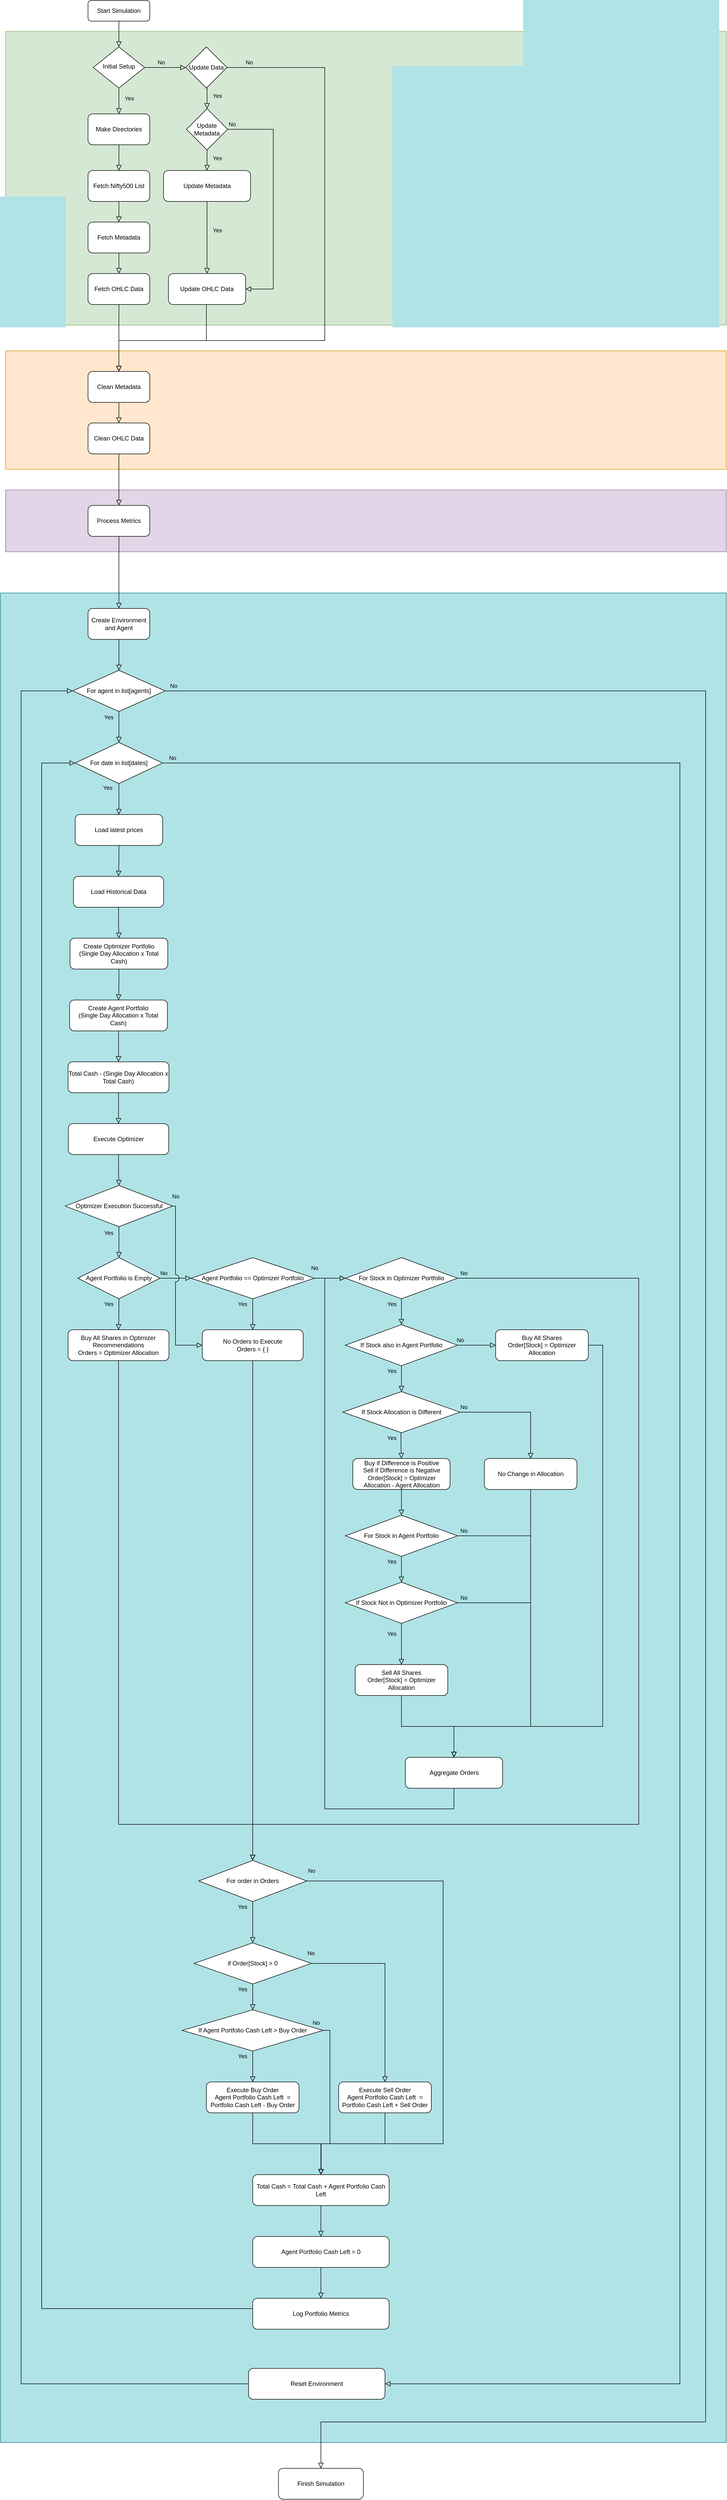 <mxfile version="14.6.10" type="device"><diagram id="C5RBs43oDa-KdzZeNtuy" name="Page-1"><mxGraphModel dx="2946" dy="1451" grid="1" gridSize="10" guides="1" tooltips="1" connect="1" arrows="1" fold="1" page="1" pageScale="1" pageWidth="827" pageHeight="1169" math="0" shadow="0"><root><mxCell id="WIyWlLk6GJQsqaUBKTNV-0"/><mxCell id="WIyWlLk6GJQsqaUBKTNV-1" parent="WIyWlLk6GJQsqaUBKTNV-0"/><mxCell id="Y4xxU5SPh7f_JjD2i5nx-82" value="" style="rounded=0;whiteSpace=wrap;html=1;verticalAlign=middle;fillColor=#b0e3e6;strokeColor=#0e8088;" vertex="1" parent="WIyWlLk6GJQsqaUBKTNV-1"><mxGeometry x="110" y="1200" width="1410" height="3590" as="geometry"/></mxCell><mxCell id="yFfGVaCno5Boz1WtbYKk-38" value="" style="rounded=0;whiteSpace=wrap;html=1;verticalAlign=middle;fillColor=#e1d5e7;strokeColor=#9673a6;" parent="WIyWlLk6GJQsqaUBKTNV-1" vertex="1"><mxGeometry x="120" y="1000" width="1400" height="120" as="geometry"/></mxCell><mxCell id="yFfGVaCno5Boz1WtbYKk-36" value="" style="rounded=0;whiteSpace=wrap;html=1;verticalAlign=middle;fillColor=#ffe6cc;strokeColor=#d79b00;" parent="WIyWlLk6GJQsqaUBKTNV-1" vertex="1"><mxGeometry x="120" y="730" width="1400" height="230" as="geometry"/></mxCell><mxCell id="yFfGVaCno5Boz1WtbYKk-29" value="" style="rounded=0;whiteSpace=wrap;html=1;verticalAlign=middle;fillColor=#d5e8d4;strokeColor=#82b366;" parent="WIyWlLk6GJQsqaUBKTNV-1" vertex="1"><mxGeometry x="120" y="110" width="1400" height="570" as="geometry"/></mxCell><mxCell id="WIyWlLk6GJQsqaUBKTNV-2" value="" style="rounded=0;html=1;jettySize=auto;orthogonalLoop=1;fontSize=11;endArrow=block;endFill=0;endSize=8;strokeWidth=1;shadow=0;labelBackgroundColor=none;edgeStyle=orthogonalEdgeStyle;" parent="WIyWlLk6GJQsqaUBKTNV-1" source="WIyWlLk6GJQsqaUBKTNV-3" target="WIyWlLk6GJQsqaUBKTNV-6" edge="1"><mxGeometry relative="1" as="geometry"/></mxCell><mxCell id="WIyWlLk6GJQsqaUBKTNV-3" value="Start Simulation" style="rounded=1;whiteSpace=wrap;html=1;fontSize=12;glass=0;strokeWidth=1;shadow=0;" parent="WIyWlLk6GJQsqaUBKTNV-1" vertex="1"><mxGeometry x="280" y="50" width="120" height="40" as="geometry"/></mxCell><mxCell id="WIyWlLk6GJQsqaUBKTNV-5" value="No" style="edgeStyle=orthogonalEdgeStyle;rounded=0;html=1;jettySize=auto;orthogonalLoop=1;fontSize=11;endArrow=block;endFill=0;endSize=8;strokeWidth=1;shadow=0;labelBackgroundColor=none;" parent="WIyWlLk6GJQsqaUBKTNV-1" source="WIyWlLk6GJQsqaUBKTNV-6" target="yFfGVaCno5Boz1WtbYKk-0" edge="1"><mxGeometry x="-0.2" y="10" relative="1" as="geometry"><mxPoint as="offset"/><mxPoint x="440" y="180" as="targetPoint"/></mxGeometry></mxCell><mxCell id="WIyWlLk6GJQsqaUBKTNV-6" value="Initial Setup" style="rhombus;whiteSpace=wrap;html=1;shadow=0;fontFamily=Helvetica;fontSize=12;align=center;strokeWidth=1;spacing=6;spacingTop=-4;" parent="WIyWlLk6GJQsqaUBKTNV-1" vertex="1"><mxGeometry x="290" y="140" width="100" height="80" as="geometry"/></mxCell><mxCell id="yFfGVaCno5Boz1WtbYKk-0" value="Update Data" style="rhombus;whiteSpace=wrap;html=1;" parent="WIyWlLk6GJQsqaUBKTNV-1" vertex="1"><mxGeometry x="470" y="140" width="80" height="80" as="geometry"/></mxCell><mxCell id="yFfGVaCno5Boz1WtbYKk-4" value="Update Metadata" style="rhombus;whiteSpace=wrap;html=1;" parent="WIyWlLk6GJQsqaUBKTNV-1" vertex="1"><mxGeometry x="471.25" y="260" width="80" height="80" as="geometry"/></mxCell><mxCell id="yFfGVaCno5Boz1WtbYKk-6" value="Update Metadata" style="rounded=1;whiteSpace=wrap;html=1;" parent="WIyWlLk6GJQsqaUBKTNV-1" vertex="1"><mxGeometry x="426.75" y="380" width="169" height="60" as="geometry"/></mxCell><mxCell id="yFfGVaCno5Boz1WtbYKk-8" value="Yes" style="rounded=0;html=1;jettySize=auto;orthogonalLoop=1;fontSize=11;endArrow=block;endFill=0;endSize=8;strokeWidth=1;shadow=0;labelBackgroundColor=none;edgeStyle=orthogonalEdgeStyle;exitX=0.5;exitY=1;exitDx=0;exitDy=0;entryX=0.5;entryY=0;entryDx=0;entryDy=0;" parent="WIyWlLk6GJQsqaUBKTNV-1" source="yFfGVaCno5Boz1WtbYKk-0" target="yFfGVaCno5Boz1WtbYKk-4" edge="1"><mxGeometry x="-0.2" y="20" relative="1" as="geometry"><mxPoint x="380" y="100" as="sourcePoint"/><mxPoint x="380" y="150" as="targetPoint"/><Array as="points"><mxPoint x="510" y="220"/></Array><mxPoint as="offset"/></mxGeometry></mxCell><mxCell id="yFfGVaCno5Boz1WtbYKk-11" value="Update OHLC Data" style="rounded=1;whiteSpace=wrap;html=1;" parent="WIyWlLk6GJQsqaUBKTNV-1" vertex="1"><mxGeometry x="436.25" y="580" width="150" height="60" as="geometry"/></mxCell><mxCell id="yFfGVaCno5Boz1WtbYKk-15" value="Yes" style="rounded=0;html=1;jettySize=auto;orthogonalLoop=1;fontSize=11;endArrow=block;endFill=0;endSize=8;strokeWidth=1;shadow=0;labelBackgroundColor=none;edgeStyle=orthogonalEdgeStyle;exitX=0.5;exitY=1;exitDx=0;exitDy=0;" parent="WIyWlLk6GJQsqaUBKTNV-1" source="yFfGVaCno5Boz1WtbYKk-4" target="yFfGVaCno5Boz1WtbYKk-6" edge="1"><mxGeometry x="-0.2" y="20" relative="1" as="geometry"><mxPoint x="550" y="320" as="sourcePoint"/><mxPoint x="550" y="380" as="targetPoint"/><Array as="points"/><mxPoint as="offset"/></mxGeometry></mxCell><mxCell id="yFfGVaCno5Boz1WtbYKk-17" value="No" style="rounded=0;html=1;jettySize=auto;orthogonalLoop=1;fontSize=11;endArrow=block;endFill=0;endSize=8;strokeWidth=1;shadow=0;labelBackgroundColor=none;edgeStyle=orthogonalEdgeStyle;exitX=1;exitY=0.5;exitDx=0;exitDy=0;entryX=1;entryY=0.5;entryDx=0;entryDy=0;" parent="WIyWlLk6GJQsqaUBKTNV-1" source="yFfGVaCno5Boz1WtbYKk-4" target="yFfGVaCno5Boz1WtbYKk-11" edge="1"><mxGeometry x="-0.961" y="10" relative="1" as="geometry"><mxPoint x="490" y="370" as="sourcePoint"/><mxPoint x="490" y="450" as="targetPoint"/><Array as="points"><mxPoint x="640" y="300"/><mxPoint x="640" y="610"/></Array><mxPoint as="offset"/></mxGeometry></mxCell><mxCell id="yFfGVaCno5Boz1WtbYKk-18" value="Yes" style="rounded=0;html=1;jettySize=auto;orthogonalLoop=1;fontSize=11;endArrow=block;endFill=0;endSize=8;strokeWidth=1;shadow=0;labelBackgroundColor=none;edgeStyle=orthogonalEdgeStyle;entryX=0.5;entryY=0;entryDx=0;entryDy=0;" parent="WIyWlLk6GJQsqaUBKTNV-1" source="yFfGVaCno5Boz1WtbYKk-6" target="yFfGVaCno5Boz1WtbYKk-11" edge="1"><mxGeometry x="-0.2" y="20" relative="1" as="geometry"><mxPoint x="520" y="370" as="sourcePoint"/><mxPoint x="510" y="570" as="targetPoint"/><Array as="points"/><mxPoint as="offset"/></mxGeometry></mxCell><mxCell id="yFfGVaCno5Boz1WtbYKk-20" value="Yes" style="rounded=0;html=1;jettySize=auto;orthogonalLoop=1;fontSize=11;endArrow=block;endFill=0;endSize=8;strokeWidth=1;shadow=0;labelBackgroundColor=none;edgeStyle=orthogonalEdgeStyle;exitX=0.5;exitY=1;exitDx=0;exitDy=0;entryX=0.5;entryY=0;entryDx=0;entryDy=0;" parent="WIyWlLk6GJQsqaUBKTNV-1" source="WIyWlLk6GJQsqaUBKTNV-6" edge="1"><mxGeometry x="-0.2" y="20" relative="1" as="geometry"><mxPoint x="490" y="230" as="sourcePoint"/><mxPoint x="340" y="270" as="targetPoint"/><Array as="points"><mxPoint x="340" y="250"/><mxPoint x="340" y="250"/></Array><mxPoint as="offset"/></mxGeometry></mxCell><mxCell id="yFfGVaCno5Boz1WtbYKk-21" value="Fetch Nifty500 List" style="rounded=1;whiteSpace=wrap;html=1;" parent="WIyWlLk6GJQsqaUBKTNV-1" vertex="1"><mxGeometry x="280" y="380" width="120" height="60" as="geometry"/></mxCell><mxCell id="yFfGVaCno5Boz1WtbYKk-22" value="Make Directories" style="rounded=1;whiteSpace=wrap;html=1;" parent="WIyWlLk6GJQsqaUBKTNV-1" vertex="1"><mxGeometry x="280" y="270" width="120" height="60" as="geometry"/></mxCell><mxCell id="yFfGVaCno5Boz1WtbYKk-23" value="" style="rounded=0;html=1;jettySize=auto;orthogonalLoop=1;fontSize=11;endArrow=block;endFill=0;endSize=8;strokeWidth=1;shadow=0;labelBackgroundColor=none;edgeStyle=orthogonalEdgeStyle;" parent="WIyWlLk6GJQsqaUBKTNV-1" source="yFfGVaCno5Boz1WtbYKk-22" target="yFfGVaCno5Boz1WtbYKk-21" edge="1"><mxGeometry relative="1" as="geometry"><mxPoint x="350" y="100" as="sourcePoint"/><mxPoint x="350" y="150" as="targetPoint"/></mxGeometry></mxCell><mxCell id="yFfGVaCno5Boz1WtbYKk-24" value="Fetch Metadata" style="rounded=1;whiteSpace=wrap;html=1;" parent="WIyWlLk6GJQsqaUBKTNV-1" vertex="1"><mxGeometry x="280" y="480" width="120" height="60" as="geometry"/></mxCell><mxCell id="yFfGVaCno5Boz1WtbYKk-25" value="" style="rounded=0;html=1;jettySize=auto;orthogonalLoop=1;fontSize=11;endArrow=block;endFill=0;endSize=8;strokeWidth=1;shadow=0;labelBackgroundColor=none;edgeStyle=orthogonalEdgeStyle;" parent="WIyWlLk6GJQsqaUBKTNV-1" source="yFfGVaCno5Boz1WtbYKk-21" target="yFfGVaCno5Boz1WtbYKk-24" edge="1"><mxGeometry relative="1" as="geometry"><mxPoint x="350" y="340" as="sourcePoint"/><mxPoint x="350" y="390" as="targetPoint"/></mxGeometry></mxCell><mxCell id="yFfGVaCno5Boz1WtbYKk-26" value="Fetch OHLC Data" style="rounded=1;whiteSpace=wrap;html=1;" parent="WIyWlLk6GJQsqaUBKTNV-1" vertex="1"><mxGeometry x="280" y="580" width="120" height="60" as="geometry"/></mxCell><mxCell id="yFfGVaCno5Boz1WtbYKk-27" value="" style="rounded=0;html=1;jettySize=auto;orthogonalLoop=1;fontSize=11;endArrow=block;endFill=0;endSize=8;strokeWidth=1;shadow=0;labelBackgroundColor=none;edgeStyle=orthogonalEdgeStyle;" parent="WIyWlLk6GJQsqaUBKTNV-1" source="yFfGVaCno5Boz1WtbYKk-24" target="yFfGVaCno5Boz1WtbYKk-26" edge="1"><mxGeometry relative="1" as="geometry"><mxPoint x="350" y="450" as="sourcePoint"/><mxPoint x="350" y="490" as="targetPoint"/></mxGeometry></mxCell><mxCell id="yFfGVaCno5Boz1WtbYKk-28" value="No" style="rounded=0;html=1;jettySize=auto;orthogonalLoop=1;fontSize=11;endArrow=block;endFill=0;endSize=8;strokeWidth=1;shadow=0;labelBackgroundColor=none;edgeStyle=orthogonalEdgeStyle;exitX=1;exitY=0.5;exitDx=0;exitDy=0;" parent="WIyWlLk6GJQsqaUBKTNV-1" source="yFfGVaCno5Boz1WtbYKk-0" target="yFfGVaCno5Boz1WtbYKk-31" edge="1"><mxGeometry x="-0.928" y="10" relative="1" as="geometry"><mxPoint x="520" y="510" as="sourcePoint"/><mxPoint x="740" y="820" as="targetPoint"/><Array as="points"><mxPoint x="740" y="180"/><mxPoint x="740" y="710"/><mxPoint x="340" y="710"/></Array><mxPoint as="offset"/></mxGeometry></mxCell><mxCell id="yFfGVaCno5Boz1WtbYKk-31" value="Clean Metadata" style="rounded=1;whiteSpace=wrap;html=1;" parent="WIyWlLk6GJQsqaUBKTNV-1" vertex="1"><mxGeometry x="280" y="770" width="120" height="60" as="geometry"/></mxCell><mxCell id="yFfGVaCno5Boz1WtbYKk-32" value="Clean OHLC Data" style="rounded=1;whiteSpace=wrap;html=1;" parent="WIyWlLk6GJQsqaUBKTNV-1" vertex="1"><mxGeometry x="280" y="870" width="120" height="60" as="geometry"/></mxCell><mxCell id="yFfGVaCno5Boz1WtbYKk-33" value="" style="rounded=0;html=1;jettySize=auto;orthogonalLoop=1;fontSize=11;endArrow=block;endFill=0;endSize=8;strokeWidth=1;shadow=0;labelBackgroundColor=none;edgeStyle=orthogonalEdgeStyle;exitX=0.5;exitY=1;exitDx=0;exitDy=0;" parent="WIyWlLk6GJQsqaUBKTNV-1" source="yFfGVaCno5Boz1WtbYKk-26" target="yFfGVaCno5Boz1WtbYKk-31" edge="1"><mxGeometry relative="1" as="geometry"><mxPoint x="350" y="550" as="sourcePoint"/><mxPoint x="350" y="590" as="targetPoint"/><Array as="points"><mxPoint x="340" y="750"/><mxPoint x="340" y="750"/></Array></mxGeometry></mxCell><mxCell id="yFfGVaCno5Boz1WtbYKk-34" value="" style="rounded=0;html=1;jettySize=auto;orthogonalLoop=1;fontSize=11;endArrow=block;endFill=0;endSize=8;strokeWidth=1;shadow=0;labelBackgroundColor=none;edgeStyle=orthogonalEdgeStyle;exitX=0.5;exitY=1;exitDx=0;exitDy=0;" parent="WIyWlLk6GJQsqaUBKTNV-1" source="yFfGVaCno5Boz1WtbYKk-11" target="yFfGVaCno5Boz1WtbYKk-31" edge="1"><mxGeometry relative="1" as="geometry"><mxPoint x="360" y="560" as="sourcePoint"/><mxPoint x="360" y="600" as="targetPoint"/><Array as="points"><mxPoint x="510" y="710"/><mxPoint x="340" y="710"/></Array></mxGeometry></mxCell><mxCell id="yFfGVaCno5Boz1WtbYKk-35" value="" style="rounded=0;html=1;jettySize=auto;orthogonalLoop=1;fontSize=11;endArrow=block;endFill=0;endSize=8;strokeWidth=1;shadow=0;labelBackgroundColor=none;edgeStyle=orthogonalEdgeStyle;exitX=0.5;exitY=1;exitDx=0;exitDy=0;" parent="WIyWlLk6GJQsqaUBKTNV-1" source="yFfGVaCno5Boz1WtbYKk-31" target="yFfGVaCno5Boz1WtbYKk-32" edge="1"><mxGeometry relative="1" as="geometry"><mxPoint x="350" y="580" as="sourcePoint"/><mxPoint x="350" y="620" as="targetPoint"/></mxGeometry></mxCell><mxCell id="yFfGVaCno5Boz1WtbYKk-37" value="Process Metrics" style="rounded=1;whiteSpace=wrap;html=1;" parent="WIyWlLk6GJQsqaUBKTNV-1" vertex="1"><mxGeometry x="280" y="1030" width="120" height="60" as="geometry"/></mxCell><mxCell id="yFfGVaCno5Boz1WtbYKk-39" value="" style="rounded=0;html=1;jettySize=auto;orthogonalLoop=1;fontSize=11;endArrow=block;endFill=0;endSize=8;strokeWidth=1;shadow=0;labelBackgroundColor=none;edgeStyle=orthogonalEdgeStyle;exitX=0.5;exitY=1;exitDx=0;exitDy=0;" parent="WIyWlLk6GJQsqaUBKTNV-1" source="yFfGVaCno5Boz1WtbYKk-32" target="yFfGVaCno5Boz1WtbYKk-37" edge="1"><mxGeometry relative="1" as="geometry"><mxPoint x="345" y="860" as="sourcePoint"/><mxPoint x="345" y="900" as="targetPoint"/></mxGeometry></mxCell><mxCell id="yFfGVaCno5Boz1WtbYKk-41" value="Create Environment and Agent" style="rounded=1;whiteSpace=wrap;html=1;" parent="WIyWlLk6GJQsqaUBKTNV-1" vertex="1"><mxGeometry x="280" y="1230" width="120" height="60" as="geometry"/></mxCell><mxCell id="yFfGVaCno5Boz1WtbYKk-42" value="" style="rounded=0;html=1;jettySize=auto;orthogonalLoop=1;fontSize=11;endArrow=block;endFill=0;endSize=8;strokeWidth=1;shadow=0;labelBackgroundColor=none;edgeStyle=orthogonalEdgeStyle;" parent="WIyWlLk6GJQsqaUBKTNV-1" source="yFfGVaCno5Boz1WtbYKk-37" target="yFfGVaCno5Boz1WtbYKk-41" edge="1"><mxGeometry relative="1" as="geometry"><mxPoint x="345" y="960" as="sourcePoint"/><mxPoint x="345" y="1050" as="targetPoint"/></mxGeometry></mxCell><mxCell id="yFfGVaCno5Boz1WtbYKk-44" value="" style="rounded=0;html=1;jettySize=auto;orthogonalLoop=1;fontSize=11;endArrow=block;endFill=0;endSize=8;strokeWidth=1;shadow=0;labelBackgroundColor=none;edgeStyle=orthogonalEdgeStyle;entryX=0.5;entryY=0;entryDx=0;entryDy=0;" parent="WIyWlLk6GJQsqaUBKTNV-1" source="yFfGVaCno5Boz1WtbYKk-41" target="Y4xxU5SPh7f_JjD2i5nx-5" edge="1"><mxGeometry relative="1" as="geometry"><mxPoint x="345" y="1110" as="sourcePoint"/><mxPoint x="340" y="1350" as="targetPoint"/></mxGeometry></mxCell><mxCell id="Y4xxU5SPh7f_JjD2i5nx-5" value="For agent in list[agents]" style="rhombus;whiteSpace=wrap;html=1;" vertex="1" parent="WIyWlLk6GJQsqaUBKTNV-1"><mxGeometry x="250" y="1350" width="180" height="80" as="geometry"/></mxCell><mxCell id="Y4xxU5SPh7f_JjD2i5nx-6" value="For date in list[dates]" style="rhombus;whiteSpace=wrap;html=1;" vertex="1" parent="WIyWlLk6GJQsqaUBKTNV-1"><mxGeometry x="255" y="1490" width="170" height="80" as="geometry"/></mxCell><mxCell id="Y4xxU5SPh7f_JjD2i5nx-7" value="" style="rounded=0;html=1;jettySize=auto;orthogonalLoop=1;fontSize=11;endArrow=block;endFill=0;endSize=8;strokeWidth=1;shadow=0;labelBackgroundColor=none;edgeStyle=orthogonalEdgeStyle;exitX=0.5;exitY=1;exitDx=0;exitDy=0;" edge="1" parent="WIyWlLk6GJQsqaUBKTNV-1" source="Y4xxU5SPh7f_JjD2i5nx-5" target="Y4xxU5SPh7f_JjD2i5nx-6"><mxGeometry relative="1" as="geometry"><mxPoint x="350" y="1300" as="sourcePoint"/><mxPoint x="350" y="1360" as="targetPoint"/></mxGeometry></mxCell><mxCell id="Y4xxU5SPh7f_JjD2i5nx-85" value="Yes" style="edgeLabel;html=1;align=center;verticalAlign=middle;resizable=0;points=[];labelBackgroundColor=none;" vertex="1" connectable="0" parent="Y4xxU5SPh7f_JjD2i5nx-7"><mxGeometry x="-0.631" relative="1" as="geometry"><mxPoint x="-20" as="offset"/></mxGeometry></mxCell><mxCell id="Y4xxU5SPh7f_JjD2i5nx-9" value="Load latest prices" style="rounded=1;whiteSpace=wrap;html=1;" vertex="1" parent="WIyWlLk6GJQsqaUBKTNV-1"><mxGeometry x="255" y="1630" width="170" height="60" as="geometry"/></mxCell><mxCell id="Y4xxU5SPh7f_JjD2i5nx-10" value="" style="rounded=0;html=1;jettySize=auto;orthogonalLoop=1;fontSize=11;endArrow=block;endFill=0;endSize=8;strokeWidth=1;shadow=0;labelBackgroundColor=none;edgeStyle=orthogonalEdgeStyle;exitX=0.5;exitY=1;exitDx=0;exitDy=0;" edge="1" parent="WIyWlLk6GJQsqaUBKTNV-1" source="Y4xxU5SPh7f_JjD2i5nx-6" target="Y4xxU5SPh7f_JjD2i5nx-9"><mxGeometry relative="1" as="geometry"><mxPoint x="350" y="1440" as="sourcePoint"/><mxPoint x="350" y="1500" as="targetPoint"/></mxGeometry></mxCell><mxCell id="Y4xxU5SPh7f_JjD2i5nx-11" value="Load Historical Data" style="rounded=1;whiteSpace=wrap;html=1;" vertex="1" parent="WIyWlLk6GJQsqaUBKTNV-1"><mxGeometry x="251.75" y="1750" width="175" height="60" as="geometry"/></mxCell><mxCell id="Y4xxU5SPh7f_JjD2i5nx-12" value="" style="rounded=0;html=1;jettySize=auto;orthogonalLoop=1;fontSize=11;endArrow=block;endFill=0;endSize=8;strokeWidth=1;shadow=0;labelBackgroundColor=none;edgeStyle=orthogonalEdgeStyle;exitX=0.5;exitY=1;exitDx=0;exitDy=0;entryX=0.5;entryY=0;entryDx=0;entryDy=0;" edge="1" parent="WIyWlLk6GJQsqaUBKTNV-1" source="Y4xxU5SPh7f_JjD2i5nx-9" target="Y4xxU5SPh7f_JjD2i5nx-11"><mxGeometry relative="1" as="geometry"><mxPoint x="350" y="1580" as="sourcePoint"/><mxPoint x="350" y="1640" as="targetPoint"/></mxGeometry></mxCell><mxCell id="Y4xxU5SPh7f_JjD2i5nx-13" value="Create Optimizer Portfolio &lt;br&gt;(Single Day Allocation x Total Cash)" style="rounded=1;whiteSpace=wrap;html=1;" vertex="1" parent="WIyWlLk6GJQsqaUBKTNV-1"><mxGeometry x="245" y="1870" width="190" height="60" as="geometry"/></mxCell><mxCell id="Y4xxU5SPh7f_JjD2i5nx-14" value="Create Agent Portfolio &lt;br&gt;(Single Day Allocation x Total Cash)" style="rounded=1;whiteSpace=wrap;html=1;" vertex="1" parent="WIyWlLk6GJQsqaUBKTNV-1"><mxGeometry x="244.25" y="1990" width="190" height="60" as="geometry"/></mxCell><mxCell id="Y4xxU5SPh7f_JjD2i5nx-15" value="" style="rounded=0;html=1;jettySize=auto;orthogonalLoop=1;fontSize=11;endArrow=block;endFill=0;endSize=8;strokeWidth=1;shadow=0;labelBackgroundColor=none;edgeStyle=orthogonalEdgeStyle;exitX=0.5;exitY=1;exitDx=0;exitDy=0;entryX=0.5;entryY=0;entryDx=0;entryDy=0;" edge="1" parent="WIyWlLk6GJQsqaUBKTNV-1" source="Y4xxU5SPh7f_JjD2i5nx-11" target="Y4xxU5SPh7f_JjD2i5nx-13"><mxGeometry relative="1" as="geometry"><mxPoint x="350" y="1700" as="sourcePoint"/><mxPoint x="349.25" y="1760" as="targetPoint"/></mxGeometry></mxCell><mxCell id="Y4xxU5SPh7f_JjD2i5nx-16" value="" style="rounded=0;html=1;jettySize=auto;orthogonalLoop=1;fontSize=11;endArrow=block;endFill=0;endSize=8;strokeWidth=1;shadow=0;labelBackgroundColor=none;edgeStyle=orthogonalEdgeStyle;exitX=0.5;exitY=1;exitDx=0;exitDy=0;" edge="1" parent="WIyWlLk6GJQsqaUBKTNV-1" source="Y4xxU5SPh7f_JjD2i5nx-13" target="Y4xxU5SPh7f_JjD2i5nx-14"><mxGeometry relative="1" as="geometry"><mxPoint x="360" y="1710" as="sourcePoint"/><mxPoint x="359.25" y="1770" as="targetPoint"/></mxGeometry></mxCell><mxCell id="Y4xxU5SPh7f_JjD2i5nx-17" value="Total Cash - (Single Day Allocation x Total Cash)" style="rounded=1;whiteSpace=wrap;html=1;" vertex="1" parent="WIyWlLk6GJQsqaUBKTNV-1"><mxGeometry x="241.25" y="2110" width="196" height="60" as="geometry"/></mxCell><mxCell id="Y4xxU5SPh7f_JjD2i5nx-18" value="" style="rounded=0;html=1;jettySize=auto;orthogonalLoop=1;fontSize=11;endArrow=block;endFill=0;endSize=8;strokeWidth=1;shadow=0;labelBackgroundColor=none;edgeStyle=orthogonalEdgeStyle;exitX=0.5;exitY=1;exitDx=0;exitDy=0;entryX=0.5;entryY=0;entryDx=0;entryDy=0;" edge="1" parent="WIyWlLk6GJQsqaUBKTNV-1" source="Y4xxU5SPh7f_JjD2i5nx-14" target="Y4xxU5SPh7f_JjD2i5nx-17"><mxGeometry relative="1" as="geometry"><mxPoint x="370" y="1720" as="sourcePoint"/><mxPoint x="369.25" y="1780" as="targetPoint"/></mxGeometry></mxCell><mxCell id="Y4xxU5SPh7f_JjD2i5nx-19" value="Execute Optimizer" style="rounded=1;whiteSpace=wrap;html=1;" vertex="1" parent="WIyWlLk6GJQsqaUBKTNV-1"><mxGeometry x="241.75" y="2230" width="195" height="60" as="geometry"/></mxCell><mxCell id="Y4xxU5SPh7f_JjD2i5nx-20" value="" style="rounded=0;html=1;jettySize=auto;orthogonalLoop=1;fontSize=11;endArrow=block;endFill=0;endSize=8;strokeWidth=1;shadow=0;labelBackgroundColor=none;edgeStyle=orthogonalEdgeStyle;exitX=0.5;exitY=1;exitDx=0;exitDy=0;entryX=0.5;entryY=0;entryDx=0;entryDy=0;" edge="1" parent="WIyWlLk6GJQsqaUBKTNV-1" source="Y4xxU5SPh7f_JjD2i5nx-17" target="Y4xxU5SPh7f_JjD2i5nx-19"><mxGeometry relative="1" as="geometry"><mxPoint x="380" y="1730" as="sourcePoint"/><mxPoint x="379.25" y="1790" as="targetPoint"/></mxGeometry></mxCell><mxCell id="Y4xxU5SPh7f_JjD2i5nx-21" value="Optimizer Execution Successful" style="rhombus;whiteSpace=wrap;html=1;" vertex="1" parent="WIyWlLk6GJQsqaUBKTNV-1"><mxGeometry x="235.63" y="2350" width="208.75" height="80" as="geometry"/></mxCell><mxCell id="Y4xxU5SPh7f_JjD2i5nx-22" value="" style="rounded=0;html=1;jettySize=auto;orthogonalLoop=1;fontSize=11;endArrow=block;endFill=0;endSize=8;strokeWidth=1;shadow=0;labelBackgroundColor=none;edgeStyle=orthogonalEdgeStyle;exitX=0.5;exitY=1;exitDx=0;exitDy=0;entryX=0.5;entryY=0;entryDx=0;entryDy=0;" edge="1" parent="WIyWlLk6GJQsqaUBKTNV-1" source="Y4xxU5SPh7f_JjD2i5nx-19" target="Y4xxU5SPh7f_JjD2i5nx-21"><mxGeometry relative="1" as="geometry"><mxPoint x="390" y="1740" as="sourcePoint"/><mxPoint x="389.25" y="1800" as="targetPoint"/></mxGeometry></mxCell><mxCell id="Y4xxU5SPh7f_JjD2i5nx-23" value="Agent Portfolio is Empty" style="rhombus;whiteSpace=wrap;html=1;" vertex="1" parent="WIyWlLk6GJQsqaUBKTNV-1"><mxGeometry x="260.01" y="2490" width="159.99" height="80" as="geometry"/></mxCell><mxCell id="Y4xxU5SPh7f_JjD2i5nx-24" value="" style="rounded=0;html=1;jettySize=auto;orthogonalLoop=1;fontSize=11;endArrow=block;endFill=0;endSize=8;strokeWidth=1;shadow=0;labelBackgroundColor=none;edgeStyle=orthogonalEdgeStyle;exitX=0.5;exitY=1;exitDx=0;exitDy=0;entryX=0.5;entryY=0;entryDx=0;entryDy=0;" edge="1" parent="WIyWlLk6GJQsqaUBKTNV-1" source="Y4xxU5SPh7f_JjD2i5nx-21" target="Y4xxU5SPh7f_JjD2i5nx-23"><mxGeometry relative="1" as="geometry"><mxPoint x="400" y="1750" as="sourcePoint"/><mxPoint x="399.25" y="1810" as="targetPoint"/></mxGeometry></mxCell><mxCell id="Y4xxU5SPh7f_JjD2i5nx-90" value="Yes" style="edgeLabel;html=1;align=center;verticalAlign=middle;resizable=0;points=[];labelBackgroundColor=none;" vertex="1" connectable="0" parent="Y4xxU5SPh7f_JjD2i5nx-24"><mxGeometry x="-0.604" relative="1" as="geometry"><mxPoint x="-20" as="offset"/></mxGeometry></mxCell><mxCell id="Y4xxU5SPh7f_JjD2i5nx-25" value="Buy All Shares in Optimizer Recommendations&lt;br&gt;Orders = Optimizer Allocation" style="rounded=1;whiteSpace=wrap;html=1;" vertex="1" parent="WIyWlLk6GJQsqaUBKTNV-1"><mxGeometry x="241.25" y="2630" width="196" height="60" as="geometry"/></mxCell><mxCell id="Y4xxU5SPh7f_JjD2i5nx-26" value="Yes" style="rounded=0;html=1;jettySize=auto;orthogonalLoop=1;fontSize=11;endArrow=block;endFill=0;endSize=8;strokeWidth=1;shadow=0;labelBackgroundColor=none;edgeStyle=orthogonalEdgeStyle;exitX=0.5;exitY=1;exitDx=0;exitDy=0;entryX=0.5;entryY=0;entryDx=0;entryDy=0;" edge="1" parent="WIyWlLk6GJQsqaUBKTNV-1" source="Y4xxU5SPh7f_JjD2i5nx-23" target="Y4xxU5SPh7f_JjD2i5nx-25"><mxGeometry x="-0.671" y="-20" relative="1" as="geometry"><mxPoint x="410" y="1760" as="sourcePoint"/><mxPoint x="409.25" y="1820" as="targetPoint"/><mxPoint as="offset"/></mxGeometry></mxCell><mxCell id="Y4xxU5SPh7f_JjD2i5nx-27" value="Agent Portfolio == Optimizer Portfolio" style="rhombus;whiteSpace=wrap;html=1;" vertex="1" parent="WIyWlLk6GJQsqaUBKTNV-1"><mxGeometry x="480" y="2490" width="240" height="80" as="geometry"/></mxCell><mxCell id="Y4xxU5SPh7f_JjD2i5nx-28" value="" style="rounded=0;html=1;jettySize=auto;orthogonalLoop=1;fontSize=11;endArrow=block;endFill=0;endSize=8;strokeWidth=1;shadow=0;labelBackgroundColor=none;edgeStyle=orthogonalEdgeStyle;exitX=1;exitY=0.5;exitDx=0;exitDy=0;entryX=0;entryY=0.5;entryDx=0;entryDy=0;" edge="1" parent="WIyWlLk6GJQsqaUBKTNV-1" source="Y4xxU5SPh7f_JjD2i5nx-23" target="Y4xxU5SPh7f_JjD2i5nx-27"><mxGeometry relative="1" as="geometry"><mxPoint x="420" y="1770" as="sourcePoint"/><mxPoint x="419.25" y="1830" as="targetPoint"/></mxGeometry></mxCell><mxCell id="Y4xxU5SPh7f_JjD2i5nx-93" value="No" style="edgeLabel;html=1;align=center;verticalAlign=middle;resizable=0;points=[];labelBackgroundColor=none;" vertex="1" connectable="0" parent="Y4xxU5SPh7f_JjD2i5nx-28"><mxGeometry x="-0.784" y="1" relative="1" as="geometry"><mxPoint y="-9" as="offset"/></mxGeometry></mxCell><mxCell id="Y4xxU5SPh7f_JjD2i5nx-29" value="No Orders to Execute&lt;br&gt;Orders = { }" style="rounded=1;whiteSpace=wrap;html=1;" vertex="1" parent="WIyWlLk6GJQsqaUBKTNV-1"><mxGeometry x="502" y="2630" width="196" height="60" as="geometry"/></mxCell><mxCell id="Y4xxU5SPh7f_JjD2i5nx-30" value="Yes" style="rounded=0;html=1;jettySize=auto;orthogonalLoop=1;fontSize=11;endArrow=block;endFill=0;endSize=8;strokeWidth=1;shadow=0;labelBackgroundColor=none;edgeStyle=orthogonalEdgeStyle;exitX=0.5;exitY=1;exitDx=0;exitDy=0;entryX=0.5;entryY=0;entryDx=0;entryDy=0;" edge="1" parent="WIyWlLk6GJQsqaUBKTNV-1" source="Y4xxU5SPh7f_JjD2i5nx-27" target="Y4xxU5SPh7f_JjD2i5nx-29"><mxGeometry x="-0.667" y="-20" relative="1" as="geometry"><mxPoint x="350.005" y="2580" as="sourcePoint"/><mxPoint x="349.25" y="2640" as="targetPoint"/><mxPoint as="offset"/></mxGeometry></mxCell><mxCell id="Y4xxU5SPh7f_JjD2i5nx-31" value="For Stock in Optimizer Portfolio" style="rhombus;whiteSpace=wrap;html=1;" vertex="1" parent="WIyWlLk6GJQsqaUBKTNV-1"><mxGeometry x="780" y="2490" width="218" height="80" as="geometry"/></mxCell><mxCell id="Y4xxU5SPh7f_JjD2i5nx-32" value="No" style="rounded=0;html=1;jettySize=auto;orthogonalLoop=1;fontSize=11;endArrow=block;endFill=0;endSize=8;strokeWidth=1;shadow=0;labelBackgroundColor=none;edgeStyle=orthogonalEdgeStyle;exitX=1;exitY=0.5;exitDx=0;exitDy=0;entryX=0;entryY=0.5;entryDx=0;entryDy=0;" edge="1" parent="WIyWlLk6GJQsqaUBKTNV-1" source="Y4xxU5SPh7f_JjD2i5nx-27" target="Y4xxU5SPh7f_JjD2i5nx-31"><mxGeometry x="-1" y="20" relative="1" as="geometry"><mxPoint x="430" y="2540" as="sourcePoint"/><mxPoint x="544" y="2540" as="targetPoint"/><mxPoint as="offset"/></mxGeometry></mxCell><mxCell id="Y4xxU5SPh7f_JjD2i5nx-33" value="Buy All Shares&lt;br&gt;Order[Stock] = Optimizer Allocation" style="rounded=1;whiteSpace=wrap;html=1;" vertex="1" parent="WIyWlLk6GJQsqaUBKTNV-1"><mxGeometry x="1072" y="2630" width="180" height="60" as="geometry"/></mxCell><mxCell id="Y4xxU5SPh7f_JjD2i5nx-34" value="If Stock also in Agent Portfolio" style="rhombus;whiteSpace=wrap;html=1;" vertex="1" parent="WIyWlLk6GJQsqaUBKTNV-1"><mxGeometry x="780" y="2620" width="218" height="80" as="geometry"/></mxCell><mxCell id="Y4xxU5SPh7f_JjD2i5nx-35" value="" style="rounded=0;html=1;jettySize=auto;orthogonalLoop=1;fontSize=11;endArrow=block;endFill=0;endSize=8;strokeWidth=1;shadow=0;labelBackgroundColor=none;edgeStyle=orthogonalEdgeStyle;exitX=0.5;exitY=1;exitDx=0;exitDy=0;entryX=0.5;entryY=0;entryDx=0;entryDy=0;" edge="1" parent="WIyWlLk6GJQsqaUBKTNV-1" source="Y4xxU5SPh7f_JjD2i5nx-31" target="Y4xxU5SPh7f_JjD2i5nx-34"><mxGeometry relative="1" as="geometry"><mxPoint x="664" y="2580" as="sourcePoint"/><mxPoint x="664" y="2640" as="targetPoint"/></mxGeometry></mxCell><mxCell id="Y4xxU5SPh7f_JjD2i5nx-94" value="Yes" style="edgeLabel;html=1;align=center;verticalAlign=middle;resizable=0;points=[];labelBackgroundColor=none;" vertex="1" connectable="0" parent="Y4xxU5SPh7f_JjD2i5nx-35"><mxGeometry x="-0.208" y="-1" relative="1" as="geometry"><mxPoint x="-18" y="-10" as="offset"/></mxGeometry></mxCell><mxCell id="Y4xxU5SPh7f_JjD2i5nx-36" value="If Stock Allocation is Different" style="rhombus;whiteSpace=wrap;html=1;" vertex="1" parent="WIyWlLk6GJQsqaUBKTNV-1"><mxGeometry x="775" y="2750" width="228" height="80" as="geometry"/></mxCell><mxCell id="Y4xxU5SPh7f_JjD2i5nx-37" value="Yes" style="rounded=0;html=1;jettySize=auto;orthogonalLoop=1;fontSize=11;endArrow=block;endFill=0;endSize=8;strokeWidth=1;shadow=0;labelBackgroundColor=none;edgeStyle=orthogonalEdgeStyle;exitX=0.5;exitY=1;exitDx=0;exitDy=0;entryX=0.5;entryY=0;entryDx=0;entryDy=0;" edge="1" parent="WIyWlLk6GJQsqaUBKTNV-1" source="Y4xxU5SPh7f_JjD2i5nx-34" target="Y4xxU5SPh7f_JjD2i5nx-36"><mxGeometry x="-0.6" y="-19" relative="1" as="geometry"><mxPoint x="1001" y="2580" as="sourcePoint"/><mxPoint x="1001" y="2630" as="targetPoint"/><mxPoint as="offset"/></mxGeometry></mxCell><mxCell id="Y4xxU5SPh7f_JjD2i5nx-38" value="" style="rounded=0;html=1;jettySize=auto;orthogonalLoop=1;fontSize=11;endArrow=block;endFill=0;endSize=8;strokeWidth=1;shadow=0;labelBackgroundColor=none;edgeStyle=orthogonalEdgeStyle;exitX=1;exitY=0.5;exitDx=0;exitDy=0;entryX=0;entryY=0.5;entryDx=0;entryDy=0;" edge="1" parent="WIyWlLk6GJQsqaUBKTNV-1" source="Y4xxU5SPh7f_JjD2i5nx-34" target="Y4xxU5SPh7f_JjD2i5nx-33"><mxGeometry relative="1" as="geometry"><mxPoint x="1001" y="2710" as="sourcePoint"/><mxPoint x="1210" y="2790" as="targetPoint"/></mxGeometry></mxCell><mxCell id="Y4xxU5SPh7f_JjD2i5nx-96" value="No" style="edgeLabel;html=1;align=center;verticalAlign=middle;resizable=0;points=[];labelBackgroundColor=none;" vertex="1" connectable="0" parent="Y4xxU5SPh7f_JjD2i5nx-38"><mxGeometry x="-0.252" y="-1" relative="1" as="geometry"><mxPoint x="-23" y="-11" as="offset"/></mxGeometry></mxCell><mxCell id="Y4xxU5SPh7f_JjD2i5nx-39" value="Buy if Difference is Positive&lt;br&gt;Sell if Difference is Negative&lt;br&gt;Order[Stock] = Optimizer Allocation - Agent Allocation" style="rounded=1;whiteSpace=wrap;html=1;" vertex="1" parent="WIyWlLk6GJQsqaUBKTNV-1"><mxGeometry x="794.5" y="2880" width="189" height="60" as="geometry"/></mxCell><mxCell id="Y4xxU5SPh7f_JjD2i5nx-40" value="" style="rounded=0;html=1;jettySize=auto;orthogonalLoop=1;fontSize=11;endArrow=block;endFill=0;endSize=8;strokeWidth=1;shadow=0;labelBackgroundColor=none;edgeStyle=orthogonalEdgeStyle;exitX=0.496;exitY=1;exitDx=0;exitDy=0;entryX=0.5;entryY=0;entryDx=0;entryDy=0;exitPerimeter=0;" edge="1" parent="WIyWlLk6GJQsqaUBKTNV-1" source="Y4xxU5SPh7f_JjD2i5nx-36" target="Y4xxU5SPh7f_JjD2i5nx-39"><mxGeometry relative="1" as="geometry"><mxPoint x="1001" y="2860" as="sourcePoint"/><mxPoint x="1001" y="2920" as="targetPoint"/></mxGeometry></mxCell><mxCell id="Y4xxU5SPh7f_JjD2i5nx-99" value="Yes" style="edgeLabel;html=1;align=center;verticalAlign=middle;resizable=0;points=[];labelBackgroundColor=none;" vertex="1" connectable="0" parent="Y4xxU5SPh7f_JjD2i5nx-40"><mxGeometry x="-0.308" y="2" relative="1" as="geometry"><mxPoint x="-20" y="-8" as="offset"/></mxGeometry></mxCell><mxCell id="Y4xxU5SPh7f_JjD2i5nx-41" value="For Stock in Agent Portfolio" style="rhombus;whiteSpace=wrap;html=1;" vertex="1" parent="WIyWlLk6GJQsqaUBKTNV-1"><mxGeometry x="780" y="2990" width="218" height="80" as="geometry"/></mxCell><mxCell id="Y4xxU5SPh7f_JjD2i5nx-42" value="" style="rounded=0;html=1;jettySize=auto;orthogonalLoop=1;fontSize=11;endArrow=block;endFill=0;endSize=8;strokeWidth=1;shadow=0;labelBackgroundColor=none;edgeStyle=orthogonalEdgeStyle;exitX=0.5;exitY=1;exitDx=0;exitDy=0;entryX=0.5;entryY=0;entryDx=0;entryDy=0;" edge="1" parent="WIyWlLk6GJQsqaUBKTNV-1" source="Y4xxU5SPh7f_JjD2i5nx-39" target="Y4xxU5SPh7f_JjD2i5nx-41"><mxGeometry relative="1" as="geometry"><mxPoint x="1000.088" y="2840" as="sourcePoint"/><mxPoint x="1001" y="2903" as="targetPoint"/></mxGeometry></mxCell><mxCell id="Y4xxU5SPh7f_JjD2i5nx-43" value="If Stock Not in Optimizer Portfolio" style="rhombus;whiteSpace=wrap;html=1;" vertex="1" parent="WIyWlLk6GJQsqaUBKTNV-1"><mxGeometry x="780" y="3120" width="218" height="80" as="geometry"/></mxCell><mxCell id="Y4xxU5SPh7f_JjD2i5nx-44" value="Yes" style="rounded=0;html=1;jettySize=auto;orthogonalLoop=1;fontSize=11;endArrow=block;endFill=0;endSize=8;strokeWidth=1;shadow=0;labelBackgroundColor=none;edgeStyle=orthogonalEdgeStyle;exitX=0.5;exitY=1;exitDx=0;exitDy=0;entryX=0.5;entryY=0;entryDx=0;entryDy=0;" edge="1" parent="WIyWlLk6GJQsqaUBKTNV-1" source="Y4xxU5SPh7f_JjD2i5nx-41" target="Y4xxU5SPh7f_JjD2i5nx-43"><mxGeometry x="-0.6" y="-19" relative="1" as="geometry"><mxPoint x="1001" y="2963" as="sourcePoint"/><mxPoint x="1001" y="3030" as="targetPoint"/><mxPoint as="offset"/></mxGeometry></mxCell><mxCell id="Y4xxU5SPh7f_JjD2i5nx-45" value="Sell All Shares&lt;br&gt;Order[Stock] = Optimizer Allocation" style="rounded=1;whiteSpace=wrap;html=1;" vertex="1" parent="WIyWlLk6GJQsqaUBKTNV-1"><mxGeometry x="799" y="3280" width="180" height="60" as="geometry"/></mxCell><mxCell id="Y4xxU5SPh7f_JjD2i5nx-46" value="Yes" style="rounded=0;html=1;jettySize=auto;orthogonalLoop=1;fontSize=11;endArrow=block;endFill=0;endSize=8;strokeWidth=1;shadow=0;labelBackgroundColor=none;edgeStyle=orthogonalEdgeStyle;exitX=0.5;exitY=1;exitDx=0;exitDy=0;entryX=0.5;entryY=0;entryDx=0;entryDy=0;" edge="1" parent="WIyWlLk6GJQsqaUBKTNV-1" source="Y4xxU5SPh7f_JjD2i5nx-43" target="Y4xxU5SPh7f_JjD2i5nx-45"><mxGeometry x="-0.5" y="-19" relative="1" as="geometry"><mxPoint x="1001" y="3110" as="sourcePoint"/><mxPoint x="1001" y="3170" as="targetPoint"/><mxPoint as="offset"/></mxGeometry></mxCell><mxCell id="Y4xxU5SPh7f_JjD2i5nx-48" value="Aggregate Orders" style="rounded=1;whiteSpace=wrap;html=1;" vertex="1" parent="WIyWlLk6GJQsqaUBKTNV-1"><mxGeometry x="896.5" y="3460" width="189" height="60" as="geometry"/></mxCell><mxCell id="Y4xxU5SPh7f_JjD2i5nx-50" value="" style="rounded=0;html=1;jettySize=auto;orthogonalLoop=1;fontSize=11;endArrow=block;endFill=0;endSize=8;strokeWidth=1;shadow=0;labelBackgroundColor=none;edgeStyle=orthogonalEdgeStyle;exitX=1;exitY=0.5;exitDx=0;exitDy=0;entryX=0.5;entryY=0;entryDx=0;entryDy=0;" edge="1" parent="WIyWlLk6GJQsqaUBKTNV-1" source="Y4xxU5SPh7f_JjD2i5nx-33" target="Y4xxU5SPh7f_JjD2i5nx-48"><mxGeometry relative="1" as="geometry"><mxPoint x="1001.0" y="2580" as="sourcePoint"/><mxPoint x="1001.0" y="2630" as="targetPoint"/><Array as="points"><mxPoint x="1280" y="2660"/><mxPoint x="1280" y="3400"/><mxPoint x="991" y="3400"/></Array></mxGeometry></mxCell><mxCell id="Y4xxU5SPh7f_JjD2i5nx-51" value="" style="rounded=0;html=1;jettySize=auto;orthogonalLoop=1;fontSize=11;endArrow=block;endFill=0;endSize=8;strokeWidth=1;shadow=0;labelBackgroundColor=none;edgeStyle=orthogonalEdgeStyle;exitX=0.5;exitY=1;exitDx=0;exitDy=0;entryX=0.5;entryY=0;entryDx=0;entryDy=0;" edge="1" parent="WIyWlLk6GJQsqaUBKTNV-1" source="Y4xxU5SPh7f_JjD2i5nx-45" target="Y4xxU5SPh7f_JjD2i5nx-48"><mxGeometry relative="1" as="geometry"><mxPoint x="1011.0" y="2590" as="sourcePoint"/><mxPoint x="810" y="2530" as="targetPoint"/></mxGeometry></mxCell><mxCell id="Y4xxU5SPh7f_JjD2i5nx-52" value="" style="rounded=0;html=1;jettySize=auto;orthogonalLoop=1;fontSize=11;endArrow=block;endFill=0;endSize=8;strokeWidth=1;shadow=0;labelBackgroundColor=none;edgeStyle=orthogonalEdgeStyle;exitX=0.5;exitY=1;exitDx=0;exitDy=0;entryX=0;entryY=0.5;entryDx=0;entryDy=0;" edge="1" parent="WIyWlLk6GJQsqaUBKTNV-1" source="Y4xxU5SPh7f_JjD2i5nx-48" target="Y4xxU5SPh7f_JjD2i5nx-31"><mxGeometry relative="1" as="geometry"><mxPoint x="1001" y="3380" as="sourcePoint"/><mxPoint x="1001" y="3470" as="targetPoint"/><Array as="points"><mxPoint x="991" y="3560"/><mxPoint x="740" y="3560"/><mxPoint x="740" y="2530"/></Array></mxGeometry></mxCell><mxCell id="Y4xxU5SPh7f_JjD2i5nx-53" value="For order in Orders" style="rhombus;whiteSpace=wrap;html=1;" vertex="1" parent="WIyWlLk6GJQsqaUBKTNV-1"><mxGeometry x="495" y="3660" width="210" height="80" as="geometry"/></mxCell><mxCell id="Y4xxU5SPh7f_JjD2i5nx-54" value="" style="rounded=0;html=1;jettySize=auto;orthogonalLoop=1;fontSize=11;endArrow=block;endFill=0;endSize=8;strokeWidth=1;shadow=0;labelBackgroundColor=none;edgeStyle=orthogonalEdgeStyle;exitX=1;exitY=0.5;exitDx=0;exitDy=0;entryX=0.5;entryY=0;entryDx=0;entryDy=0;" edge="1" parent="WIyWlLk6GJQsqaUBKTNV-1" source="Y4xxU5SPh7f_JjD2i5nx-31" target="Y4xxU5SPh7f_JjD2i5nx-53"><mxGeometry relative="1" as="geometry"><mxPoint x="1110" y="2670" as="sourcePoint"/><mxPoint x="1225.5" y="2670" as="targetPoint"/><Array as="points"><mxPoint x="1350" y="2530"/><mxPoint x="1350" y="3590"/><mxPoint x="600" y="3590"/><mxPoint x="600" y="3640"/></Array></mxGeometry></mxCell><mxCell id="Y4xxU5SPh7f_JjD2i5nx-95" value="No" style="edgeLabel;html=1;align=center;verticalAlign=middle;resizable=0;points=[];labelBackgroundColor=none;" vertex="1" connectable="0" parent="Y4xxU5SPh7f_JjD2i5nx-54"><mxGeometry x="-0.985" y="-1" relative="1" as="geometry"><mxPoint x="-5" y="-11" as="offset"/></mxGeometry></mxCell><mxCell id="Y4xxU5SPh7f_JjD2i5nx-55" value="if Order[Stock] &amp;gt; 0" style="rhombus;whiteSpace=wrap;html=1;" vertex="1" parent="WIyWlLk6GJQsqaUBKTNV-1"><mxGeometry x="486" y="3820" width="228" height="80" as="geometry"/></mxCell><mxCell id="Y4xxU5SPh7f_JjD2i5nx-56" value="Yes" style="rounded=0;html=1;jettySize=auto;orthogonalLoop=1;fontSize=11;endArrow=block;endFill=0;endSize=8;strokeWidth=1;shadow=0;labelBackgroundColor=none;edgeStyle=orthogonalEdgeStyle;exitX=0.5;exitY=1;exitDx=0;exitDy=0;entryX=0.5;entryY=0;entryDx=0;entryDy=0;" edge="1" parent="WIyWlLk6GJQsqaUBKTNV-1" source="Y4xxU5SPh7f_JjD2i5nx-53" target="Y4xxU5SPh7f_JjD2i5nx-55"><mxGeometry x="-0.75" y="-20" relative="1" as="geometry"><mxPoint x="802" y="3380" as="sourcePoint"/><mxPoint x="802" y="3470" as="targetPoint"/><Array as="points"><mxPoint x="600" y="3780"/><mxPoint x="600" y="3780"/></Array><mxPoint as="offset"/></mxGeometry></mxCell><mxCell id="Y4xxU5SPh7f_JjD2i5nx-57" value="Execute Buy Order&lt;br&gt;Agent Portfolio Cash Left&amp;nbsp; = Portfolio Cash Left - Buy Order" style="rounded=1;whiteSpace=wrap;html=1;" vertex="1" parent="WIyWlLk6GJQsqaUBKTNV-1"><mxGeometry x="510" y="4090" width="180" height="60" as="geometry"/></mxCell><mxCell id="Y4xxU5SPh7f_JjD2i5nx-58" value="If Agent Portfolio Cash Left &amp;gt; Buy Order" style="rhombus;whiteSpace=wrap;html=1;" vertex="1" parent="WIyWlLk6GJQsqaUBKTNV-1"><mxGeometry x="463" y="3950" width="274" height="80" as="geometry"/></mxCell><mxCell id="Y4xxU5SPh7f_JjD2i5nx-59" value="Yes" style="rounded=0;html=1;jettySize=auto;orthogonalLoop=1;fontSize=11;endArrow=block;endFill=0;endSize=8;strokeWidth=1;shadow=0;labelBackgroundColor=none;edgeStyle=orthogonalEdgeStyle;exitX=0.5;exitY=1;exitDx=0;exitDy=0;entryX=0.5;entryY=0;entryDx=0;entryDy=0;" edge="1" parent="WIyWlLk6GJQsqaUBKTNV-1" source="Y4xxU5SPh7f_JjD2i5nx-55" target="Y4xxU5SPh7f_JjD2i5nx-58"><mxGeometry x="-0.6" y="-20" relative="1" as="geometry"><mxPoint x="619" y="3770" as="sourcePoint"/><mxPoint x="619" y="3830" as="targetPoint"/><mxPoint as="offset"/></mxGeometry></mxCell><mxCell id="Y4xxU5SPh7f_JjD2i5nx-60" value="" style="rounded=0;html=1;jettySize=auto;orthogonalLoop=1;fontSize=11;endArrow=block;endFill=0;endSize=8;strokeWidth=1;shadow=0;labelBackgroundColor=none;edgeStyle=orthogonalEdgeStyle;exitX=0.5;exitY=1;exitDx=0;exitDy=0;entryX=0.5;entryY=0;entryDx=0;entryDy=0;" edge="1" parent="WIyWlLk6GJQsqaUBKTNV-1" source="Y4xxU5SPh7f_JjD2i5nx-58" target="Y4xxU5SPh7f_JjD2i5nx-57"><mxGeometry relative="1" as="geometry"><mxPoint x="619" y="3900" as="sourcePoint"/><mxPoint x="619" y="3940" as="targetPoint"/></mxGeometry></mxCell><mxCell id="Y4xxU5SPh7f_JjD2i5nx-112" value="Yes" style="edgeLabel;html=1;align=center;verticalAlign=middle;resizable=0;points=[];labelBackgroundColor=none;" vertex="1" connectable="0" parent="Y4xxU5SPh7f_JjD2i5nx-60"><mxGeometry x="-0.367" y="-1" relative="1" as="geometry"><mxPoint x="-19" y="-9" as="offset"/></mxGeometry></mxCell><mxCell id="Y4xxU5SPh7f_JjD2i5nx-61" value="Execute Sell Order&lt;br&gt;Agent Portfolio Cash Left&amp;nbsp; = Portfolio Cash Left + Sell Order" style="rounded=1;whiteSpace=wrap;html=1;" vertex="1" parent="WIyWlLk6GJQsqaUBKTNV-1"><mxGeometry x="767" y="4090" width="180" height="60" as="geometry"/></mxCell><mxCell id="Y4xxU5SPh7f_JjD2i5nx-63" value="" style="rounded=0;html=1;jettySize=auto;orthogonalLoop=1;fontSize=11;endArrow=block;endFill=0;endSize=8;strokeWidth=1;shadow=0;labelBackgroundColor=none;edgeStyle=orthogonalEdgeStyle;exitX=0.5;exitY=1;exitDx=0;exitDy=0;entryX=0.5;entryY=0;entryDx=0;entryDy=0;" edge="1" parent="WIyWlLk6GJQsqaUBKTNV-1" source="Y4xxU5SPh7f_JjD2i5nx-29" target="Y4xxU5SPh7f_JjD2i5nx-53"><mxGeometry relative="1" as="geometry"><mxPoint x="899" y="2710" as="sourcePoint"/><mxPoint x="899" y="2760" as="targetPoint"/><Array as="points"><mxPoint x="600" y="3620"/><mxPoint x="600" y="3620"/></Array></mxGeometry></mxCell><mxCell id="Y4xxU5SPh7f_JjD2i5nx-64" value="" style="rounded=0;html=1;jettySize=auto;orthogonalLoop=1;fontSize=11;endArrow=block;endFill=0;endSize=8;strokeWidth=1;shadow=0;labelBackgroundColor=none;edgeStyle=orthogonalEdgeStyle;exitX=0.5;exitY=1;exitDx=0;exitDy=0;entryX=0.5;entryY=0;entryDx=0;entryDy=0;" edge="1" parent="WIyWlLk6GJQsqaUBKTNV-1" source="Y4xxU5SPh7f_JjD2i5nx-25" target="Y4xxU5SPh7f_JjD2i5nx-53"><mxGeometry relative="1" as="geometry"><mxPoint x="610" y="2700" as="sourcePoint"/><mxPoint x="610" y="3670" as="targetPoint"/><Array as="points"><mxPoint x="339" y="3590"/><mxPoint x="600" y="3590"/></Array></mxGeometry></mxCell><mxCell id="Y4xxU5SPh7f_JjD2i5nx-65" value="Total Cash = Total Cash + Agent Portfolio Cash Left" style="rounded=1;whiteSpace=wrap;html=1;" vertex="1" parent="WIyWlLk6GJQsqaUBKTNV-1"><mxGeometry x="600" y="4270" width="265" height="60" as="geometry"/></mxCell><mxCell id="Y4xxU5SPh7f_JjD2i5nx-66" value="" style="rounded=0;html=1;jettySize=auto;orthogonalLoop=1;fontSize=11;endArrow=block;endFill=0;endSize=8;strokeWidth=1;shadow=0;labelBackgroundColor=none;edgeStyle=orthogonalEdgeStyle;exitX=0.5;exitY=1;exitDx=0;exitDy=0;entryX=0.5;entryY=0;entryDx=0;entryDy=0;" edge="1" parent="WIyWlLk6GJQsqaUBKTNV-1" source="Y4xxU5SPh7f_JjD2i5nx-57" target="Y4xxU5SPh7f_JjD2i5nx-65"><mxGeometry relative="1" as="geometry"><mxPoint x="610" y="4040" as="sourcePoint"/><mxPoint x="610" y="4100" as="targetPoint"/></mxGeometry></mxCell><mxCell id="Y4xxU5SPh7f_JjD2i5nx-67" value="" style="rounded=0;html=1;jettySize=auto;orthogonalLoop=1;fontSize=11;endArrow=block;endFill=0;endSize=8;strokeWidth=1;shadow=0;labelBackgroundColor=none;edgeStyle=orthogonalEdgeStyle;exitX=0.5;exitY=1;exitDx=0;exitDy=0;entryX=0.5;entryY=0;entryDx=0;entryDy=0;" edge="1" parent="WIyWlLk6GJQsqaUBKTNV-1" source="Y4xxU5SPh7f_JjD2i5nx-61" target="Y4xxU5SPh7f_JjD2i5nx-65"><mxGeometry relative="1" as="geometry"><mxPoint x="610" y="4160" as="sourcePoint"/><mxPoint x="768.5" y="4270" as="targetPoint"/></mxGeometry></mxCell><mxCell id="Y4xxU5SPh7f_JjD2i5nx-68" value="Agent Portfolio Cash Left = 0" style="rounded=1;whiteSpace=wrap;html=1;" vertex="1" parent="WIyWlLk6GJQsqaUBKTNV-1"><mxGeometry x="600" y="4390" width="265" height="60" as="geometry"/></mxCell><mxCell id="Y4xxU5SPh7f_JjD2i5nx-69" value="Log Portfolio Metrics" style="rounded=1;whiteSpace=wrap;html=1;" vertex="1" parent="WIyWlLk6GJQsqaUBKTNV-1"><mxGeometry x="600" y="4510" width="265" height="60" as="geometry"/></mxCell><mxCell id="Y4xxU5SPh7f_JjD2i5nx-70" value="" style="rounded=0;html=1;jettySize=auto;orthogonalLoop=1;fontSize=11;endArrow=block;endFill=0;endSize=8;strokeWidth=1;shadow=0;labelBackgroundColor=none;edgeStyle=orthogonalEdgeStyle;exitX=0.5;exitY=1;exitDx=0;exitDy=0;entryX=0.5;entryY=0;entryDx=0;entryDy=0;" edge="1" parent="WIyWlLk6GJQsqaUBKTNV-1" source="Y4xxU5SPh7f_JjD2i5nx-65" target="Y4xxU5SPh7f_JjD2i5nx-68"><mxGeometry relative="1" as="geometry"><mxPoint x="850" y="4160" as="sourcePoint"/><mxPoint x="734.5" y="4270" as="targetPoint"/></mxGeometry></mxCell><mxCell id="Y4xxU5SPh7f_JjD2i5nx-71" value="" style="rounded=0;html=1;jettySize=auto;orthogonalLoop=1;fontSize=11;endArrow=block;endFill=0;endSize=8;strokeWidth=1;shadow=0;labelBackgroundColor=none;edgeStyle=orthogonalEdgeStyle;exitX=0.5;exitY=1;exitDx=0;exitDy=0;entryX=0.5;entryY=0;entryDx=0;entryDy=0;" edge="1" parent="WIyWlLk6GJQsqaUBKTNV-1" source="Y4xxU5SPh7f_JjD2i5nx-68" target="Y4xxU5SPh7f_JjD2i5nx-69"><mxGeometry relative="1" as="geometry"><mxPoint x="860" y="4170" as="sourcePoint"/><mxPoint x="744.5" y="4280" as="targetPoint"/></mxGeometry></mxCell><mxCell id="Y4xxU5SPh7f_JjD2i5nx-74" value="Reset Environment" style="rounded=1;whiteSpace=wrap;html=1;" vertex="1" parent="WIyWlLk6GJQsqaUBKTNV-1"><mxGeometry x="592" y="4646" width="265" height="60" as="geometry"/></mxCell><mxCell id="Y4xxU5SPh7f_JjD2i5nx-75" value="" style="rounded=0;html=1;jettySize=auto;orthogonalLoop=1;fontSize=11;endArrow=block;endFill=0;endSize=8;strokeWidth=1;shadow=0;labelBackgroundColor=none;edgeStyle=orthogonalEdgeStyle;exitX=1;exitY=0.5;exitDx=0;exitDy=0;entryX=1;entryY=0.5;entryDx=0;entryDy=0;" edge="1" parent="WIyWlLk6GJQsqaUBKTNV-1" source="Y4xxU5SPh7f_JjD2i5nx-6" target="Y4xxU5SPh7f_JjD2i5nx-74"><mxGeometry relative="1" as="geometry"><mxPoint x="350" y="1580" as="sourcePoint"/><mxPoint x="350" y="1640" as="targetPoint"/><Array as="points"><mxPoint x="1430" y="1530"/><mxPoint x="1430" y="4676"/></Array></mxGeometry></mxCell><mxCell id="Y4xxU5SPh7f_JjD2i5nx-89" value="No" style="edgeLabel;html=1;align=center;verticalAlign=middle;resizable=0;points=[];labelBackgroundColor=none;" vertex="1" connectable="0" parent="Y4xxU5SPh7f_JjD2i5nx-75"><mxGeometry x="-0.992" y="1" relative="1" as="geometry"><mxPoint y="-9" as="offset"/></mxGeometry></mxCell><mxCell id="Y4xxU5SPh7f_JjD2i5nx-76" value="" style="rounded=0;html=1;jettySize=auto;orthogonalLoop=1;fontSize=11;endArrow=block;endFill=0;endSize=8;strokeWidth=1;shadow=0;labelBackgroundColor=none;edgeStyle=orthogonalEdgeStyle;entryX=0;entryY=0.5;entryDx=0;entryDy=0;exitX=0;exitY=0.5;exitDx=0;exitDy=0;" edge="1" parent="WIyWlLk6GJQsqaUBKTNV-1" source="Y4xxU5SPh7f_JjD2i5nx-74" target="Y4xxU5SPh7f_JjD2i5nx-5"><mxGeometry relative="1" as="geometry"><mxPoint x="435" y="1540" as="sourcePoint"/><mxPoint x="867.0" y="4686" as="targetPoint"/><Array as="points"><mxPoint x="150" y="4676"/><mxPoint x="150" y="1390"/></Array></mxGeometry></mxCell><mxCell id="Y4xxU5SPh7f_JjD2i5nx-79" value="" style="rounded=0;html=1;jettySize=auto;orthogonalLoop=1;fontSize=11;endArrow=block;endFill=0;endSize=8;strokeWidth=1;shadow=0;labelBackgroundColor=none;edgeStyle=orthogonalEdgeStyle;entryX=0;entryY=0.5;entryDx=0;entryDy=0;exitX=0;exitY=0.5;exitDx=0;exitDy=0;" edge="1" parent="WIyWlLk6GJQsqaUBKTNV-1" source="Y4xxU5SPh7f_JjD2i5nx-69" target="Y4xxU5SPh7f_JjD2i5nx-6"><mxGeometry relative="1" as="geometry"><mxPoint x="630" y="4686" as="sourcePoint"/><mxPoint x="260" y="1400" as="targetPoint"/><Array as="points"><mxPoint x="190" y="4530"/><mxPoint x="190" y="1530"/></Array></mxGeometry></mxCell><mxCell id="Y4xxU5SPh7f_JjD2i5nx-80" value="Finish Simulation" style="rounded=1;whiteSpace=wrap;html=1;sketch=0;" vertex="1" parent="WIyWlLk6GJQsqaUBKTNV-1"><mxGeometry x="650" y="4840" width="165" height="60" as="geometry"/></mxCell><mxCell id="Y4xxU5SPh7f_JjD2i5nx-81" value="" style="rounded=0;html=1;jettySize=auto;orthogonalLoop=1;fontSize=11;endArrow=block;endFill=0;endSize=8;strokeWidth=1;shadow=0;labelBackgroundColor=none;edgeStyle=orthogonalEdgeStyle;exitX=1;exitY=0.5;exitDx=0;exitDy=0;entryX=0.5;entryY=0;entryDx=0;entryDy=0;" edge="1" parent="WIyWlLk6GJQsqaUBKTNV-1" source="Y4xxU5SPh7f_JjD2i5nx-5" target="Y4xxU5SPh7f_JjD2i5nx-80"><mxGeometry relative="1" as="geometry"><mxPoint x="435" y="1540" as="sourcePoint"/><mxPoint x="867.0" y="4686" as="targetPoint"/><Array as="points"><mxPoint x="1480" y="1390"/><mxPoint x="1480" y="4750"/><mxPoint x="732" y="4750"/></Array></mxGeometry></mxCell><mxCell id="Y4xxU5SPh7f_JjD2i5nx-88" value="No" style="edgeLabel;html=1;align=center;verticalAlign=middle;resizable=0;points=[];labelBackgroundColor=none;" vertex="1" connectable="0" parent="Y4xxU5SPh7f_JjD2i5nx-81"><mxGeometry x="-0.991" y="-1" relative="1" as="geometry"><mxPoint x="-8" y="-11" as="offset"/></mxGeometry></mxCell><mxCell id="Y4xxU5SPh7f_JjD2i5nx-86" value="Yes" style="edgeLabel;html=1;align=center;verticalAlign=middle;resizable=0;points=[];labelBackgroundColor=none;" vertex="1" connectable="0" parent="WIyWlLk6GJQsqaUBKTNV-1"><mxGeometry x="330" y="1451.111" as="geometry"><mxPoint x="-12" y="127" as="offset"/></mxGeometry></mxCell><mxCell id="Y4xxU5SPh7f_JjD2i5nx-91" value="" style="rounded=0;html=1;jettySize=auto;orthogonalLoop=1;fontSize=11;endArrow=block;endFill=0;endSize=8;strokeWidth=1;shadow=0;labelBackgroundColor=none;edgeStyle=orthogonalEdgeStyle;exitX=1;exitY=0.5;exitDx=0;exitDy=0;entryX=0;entryY=0.5;entryDx=0;entryDy=0;jumpStyle=arc;jumpSize=14;" edge="1" parent="WIyWlLk6GJQsqaUBKTNV-1" source="Y4xxU5SPh7f_JjD2i5nx-21" target="Y4xxU5SPh7f_JjD2i5nx-29"><mxGeometry relative="1" as="geometry"><mxPoint x="350.005" y="2440" as="sourcePoint"/><mxPoint x="350.005" y="2500" as="targetPoint"/><Array as="points"><mxPoint x="450" y="2390"/><mxPoint x="450" y="2660"/></Array></mxGeometry></mxCell><mxCell id="Y4xxU5SPh7f_JjD2i5nx-92" value="No" style="edgeLabel;html=1;align=center;verticalAlign=middle;resizable=0;points=[];labelBackgroundColor=none;" vertex="1" connectable="0" parent="Y4xxU5SPh7f_JjD2i5nx-91"><mxGeometry x="-0.604" relative="1" as="geometry"><mxPoint y="-79" as="offset"/></mxGeometry></mxCell><mxCell id="Y4xxU5SPh7f_JjD2i5nx-97" value="No Change in Allocation" style="rounded=1;whiteSpace=wrap;html=1;" vertex="1" parent="WIyWlLk6GJQsqaUBKTNV-1"><mxGeometry x="1050" y="2880" width="180" height="60" as="geometry"/></mxCell><mxCell id="Y4xxU5SPh7f_JjD2i5nx-98" value="" style="rounded=0;html=1;jettySize=auto;orthogonalLoop=1;fontSize=11;endArrow=block;endFill=0;endSize=8;strokeWidth=1;shadow=0;labelBackgroundColor=none;edgeStyle=orthogonalEdgeStyle;exitX=1;exitY=0.5;exitDx=0;exitDy=0;entryX=0.5;entryY=0;entryDx=0;entryDy=0;" edge="1" parent="WIyWlLk6GJQsqaUBKTNV-1" source="Y4xxU5SPh7f_JjD2i5nx-36" target="Y4xxU5SPh7f_JjD2i5nx-97"><mxGeometry relative="1" as="geometry"><mxPoint x="898.088" y="2840" as="sourcePoint"/><mxPoint x="899" y="2890" as="targetPoint"/></mxGeometry></mxCell><mxCell id="Y4xxU5SPh7f_JjD2i5nx-100" value="No" style="edgeLabel;html=1;align=center;verticalAlign=middle;resizable=0;points=[];labelBackgroundColor=none;" vertex="1" connectable="0" parent="Y4xxU5SPh7f_JjD2i5nx-98"><mxGeometry x="-0.766" y="2" relative="1" as="geometry"><mxPoint x="-20" y="-8" as="offset"/></mxGeometry></mxCell><mxCell id="Y4xxU5SPh7f_JjD2i5nx-102" value="" style="rounded=0;html=1;jettySize=auto;orthogonalLoop=1;fontSize=11;endArrow=block;endFill=0;endSize=8;strokeWidth=1;shadow=0;labelBackgroundColor=none;edgeStyle=orthogonalEdgeStyle;exitX=0.5;exitY=1;exitDx=0;exitDy=0;entryX=0.5;entryY=0;entryDx=0;entryDy=0;" edge="1" parent="WIyWlLk6GJQsqaUBKTNV-1" source="Y4xxU5SPh7f_JjD2i5nx-97" target="Y4xxU5SPh7f_JjD2i5nx-48"><mxGeometry relative="1" as="geometry"><mxPoint x="899" y="2950" as="sourcePoint"/><mxPoint x="899" y="3000" as="targetPoint"/><Array as="points"><mxPoint x="1140" y="3400"/><mxPoint x="991" y="3400"/></Array></mxGeometry></mxCell><mxCell id="Y4xxU5SPh7f_JjD2i5nx-103" value="" style="rounded=0;html=1;jettySize=auto;orthogonalLoop=1;fontSize=11;endArrow=block;endFill=0;endSize=8;strokeWidth=1;shadow=0;labelBackgroundColor=none;edgeStyle=orthogonalEdgeStyle;exitX=1;exitY=0.5;exitDx=0;exitDy=0;" edge="1" parent="WIyWlLk6GJQsqaUBKTNV-1" source="Y4xxU5SPh7f_JjD2i5nx-41" target="Y4xxU5SPh7f_JjD2i5nx-48"><mxGeometry relative="1" as="geometry"><mxPoint x="899" y="2950" as="sourcePoint"/><mxPoint x="899" y="3000" as="targetPoint"/><Array as="points"><mxPoint x="1140" y="3030"/><mxPoint x="1140" y="3400"/><mxPoint x="991" y="3400"/></Array></mxGeometry></mxCell><mxCell id="Y4xxU5SPh7f_JjD2i5nx-105" value="No" style="edgeLabel;html=1;align=center;verticalAlign=middle;resizable=0;points=[];labelBackgroundColor=none;" vertex="1" connectable="0" parent="Y4xxU5SPh7f_JjD2i5nx-103"><mxGeometry x="-0.92" y="-2" relative="1" as="geometry"><mxPoint x="-17" y="-12" as="offset"/></mxGeometry></mxCell><mxCell id="Y4xxU5SPh7f_JjD2i5nx-104" value="" style="rounded=0;html=1;jettySize=auto;orthogonalLoop=1;fontSize=11;endArrow=block;endFill=0;endSize=8;strokeWidth=1;shadow=0;labelBackgroundColor=none;edgeStyle=orthogonalEdgeStyle;exitX=1;exitY=0.5;exitDx=0;exitDy=0;" edge="1" parent="WIyWlLk6GJQsqaUBKTNV-1" source="Y4xxU5SPh7f_JjD2i5nx-43" target="Y4xxU5SPh7f_JjD2i5nx-48"><mxGeometry relative="1" as="geometry"><mxPoint x="899" y="3210" as="sourcePoint"/><mxPoint x="899" y="3290" as="targetPoint"/><Array as="points"><mxPoint x="1140" y="3160"/><mxPoint x="1140" y="3400"/><mxPoint x="991" y="3400"/></Array></mxGeometry></mxCell><mxCell id="Y4xxU5SPh7f_JjD2i5nx-106" value="No" style="edgeLabel;html=1;align=center;verticalAlign=middle;resizable=0;points=[];labelBackgroundColor=none;" vertex="1" connectable="0" parent="Y4xxU5SPh7f_JjD2i5nx-104"><mxGeometry x="-0.916" relative="1" as="geometry"><mxPoint x="-13" y="-10" as="offset"/></mxGeometry></mxCell><mxCell id="Y4xxU5SPh7f_JjD2i5nx-108" value="" style="rounded=0;html=1;jettySize=auto;orthogonalLoop=1;fontSize=11;endArrow=block;endFill=0;endSize=8;strokeWidth=1;shadow=0;labelBackgroundColor=none;edgeStyle=orthogonalEdgeStyle;exitX=1;exitY=0.5;exitDx=0;exitDy=0;entryX=0.5;entryY=0;entryDx=0;entryDy=0;" edge="1" parent="WIyWlLk6GJQsqaUBKTNV-1" source="Y4xxU5SPh7f_JjD2i5nx-53" target="Y4xxU5SPh7f_JjD2i5nx-65"><mxGeometry relative="1" as="geometry"><mxPoint x="724" y="3870" as="sourcePoint"/><mxPoint x="850" y="4100" as="targetPoint"/><Array as="points"><mxPoint x="970" y="3700"/><mxPoint x="970" y="4210"/><mxPoint x="733" y="4210"/><mxPoint x="733" y="4260"/><mxPoint x="733" y="4260"/></Array></mxGeometry></mxCell><mxCell id="Y4xxU5SPh7f_JjD2i5nx-109" value="No" style="edgeLabel;html=1;align=center;verticalAlign=middle;resizable=0;points=[];labelBackgroundColor=none;" vertex="1" connectable="0" parent="Y4xxU5SPh7f_JjD2i5nx-108"><mxGeometry x="-0.872" y="-2" relative="1" as="geometry"><mxPoint x="-60" y="-22" as="offset"/></mxGeometry></mxCell><mxCell id="Y4xxU5SPh7f_JjD2i5nx-113" value="" style="rounded=0;html=1;jettySize=auto;orthogonalLoop=1;fontSize=11;endArrow=block;endFill=0;endSize=8;strokeWidth=1;shadow=0;labelBackgroundColor=none;edgeStyle=orthogonalEdgeStyle;exitX=1;exitY=0.5;exitDx=0;exitDy=0;entryX=0.5;entryY=0;entryDx=0;entryDy=0;" edge="1" parent="WIyWlLk6GJQsqaUBKTNV-1"><mxGeometry relative="1" as="geometry"><mxPoint x="714" y="3860" as="sourcePoint"/><mxPoint x="857" y="4090" as="targetPoint"/><Array as="points"><mxPoint x="857" y="3860"/></Array></mxGeometry></mxCell><mxCell id="Y4xxU5SPh7f_JjD2i5nx-114" value="No" style="edgeLabel;html=1;align=center;verticalAlign=middle;resizable=0;points=[];labelBackgroundColor=none;" vertex="1" connectable="0" parent="Y4xxU5SPh7f_JjD2i5nx-113"><mxGeometry x="-0.872" y="-2" relative="1" as="geometry"><mxPoint x="-25" y="-22" as="offset"/></mxGeometry></mxCell><mxCell id="Y4xxU5SPh7f_JjD2i5nx-115" value="" style="rounded=0;html=1;jettySize=auto;orthogonalLoop=1;fontSize=11;endArrow=block;endFill=0;endSize=8;strokeWidth=1;shadow=0;labelBackgroundColor=none;edgeStyle=orthogonalEdgeStyle;exitX=1;exitY=0.5;exitDx=0;exitDy=0;entryX=0.5;entryY=0;entryDx=0;entryDy=0;" edge="1" parent="WIyWlLk6GJQsqaUBKTNV-1" source="Y4xxU5SPh7f_JjD2i5nx-58" target="Y4xxU5SPh7f_JjD2i5nx-65"><mxGeometry relative="1" as="geometry"><mxPoint x="724" y="3870" as="sourcePoint"/><mxPoint x="867" y="4100" as="targetPoint"/><Array as="points"><mxPoint x="750" y="3990"/><mxPoint x="750" y="4210"/><mxPoint x="733" y="4210"/></Array></mxGeometry></mxCell><mxCell id="Y4xxU5SPh7f_JjD2i5nx-116" value="No" style="edgeLabel;html=1;align=center;verticalAlign=middle;resizable=0;points=[];labelBackgroundColor=none;" vertex="1" connectable="0" parent="Y4xxU5SPh7f_JjD2i5nx-115"><mxGeometry x="-0.872" y="-2" relative="1" as="geometry"><mxPoint x="-25" y="-22" as="offset"/></mxGeometry></mxCell></root></mxGraphModel></diagram></mxfile>